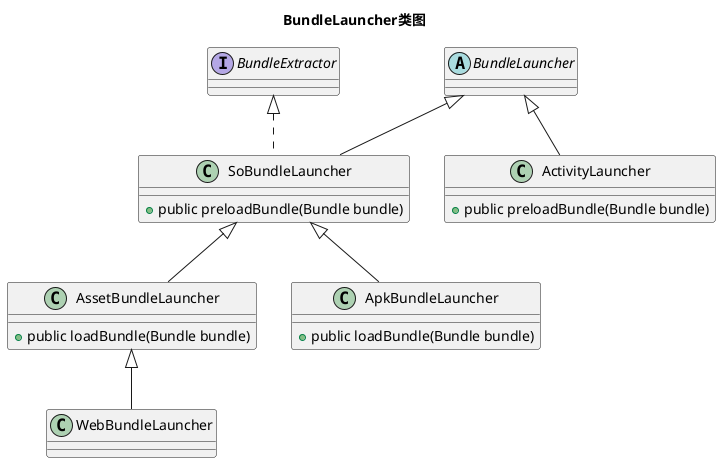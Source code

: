 @startuml
Title "BundleLauncher类图"
interface BundleExtractor
abstract class BundleLauncher
abstract class SoBundleLauncher
abstract class AssetBundleLauncher
BundleLauncher <|-- ActivityLauncher
BundleLauncher <|-- SoBundleLauncher
SoBundleLauncher <|-- ApkBundleLauncher
BundleExtractor <|.. SoBundleLauncher
SoBundleLauncher <|-- AssetBundleLauncher
AssetBundleLauncher <|-- WebBundleLauncher
class ActivityLauncher {
+ public preloadBundle(Bundle bundle)
}
class SoBundleLauncher {
+ public preloadBundle(Bundle bundle)
}
class ApkBundleLauncher {
+ public loadBundle(Bundle bundle)
}
class AssetBundleLauncher {
+ public loadBundle(Bundle bundle)
}
@enduml
